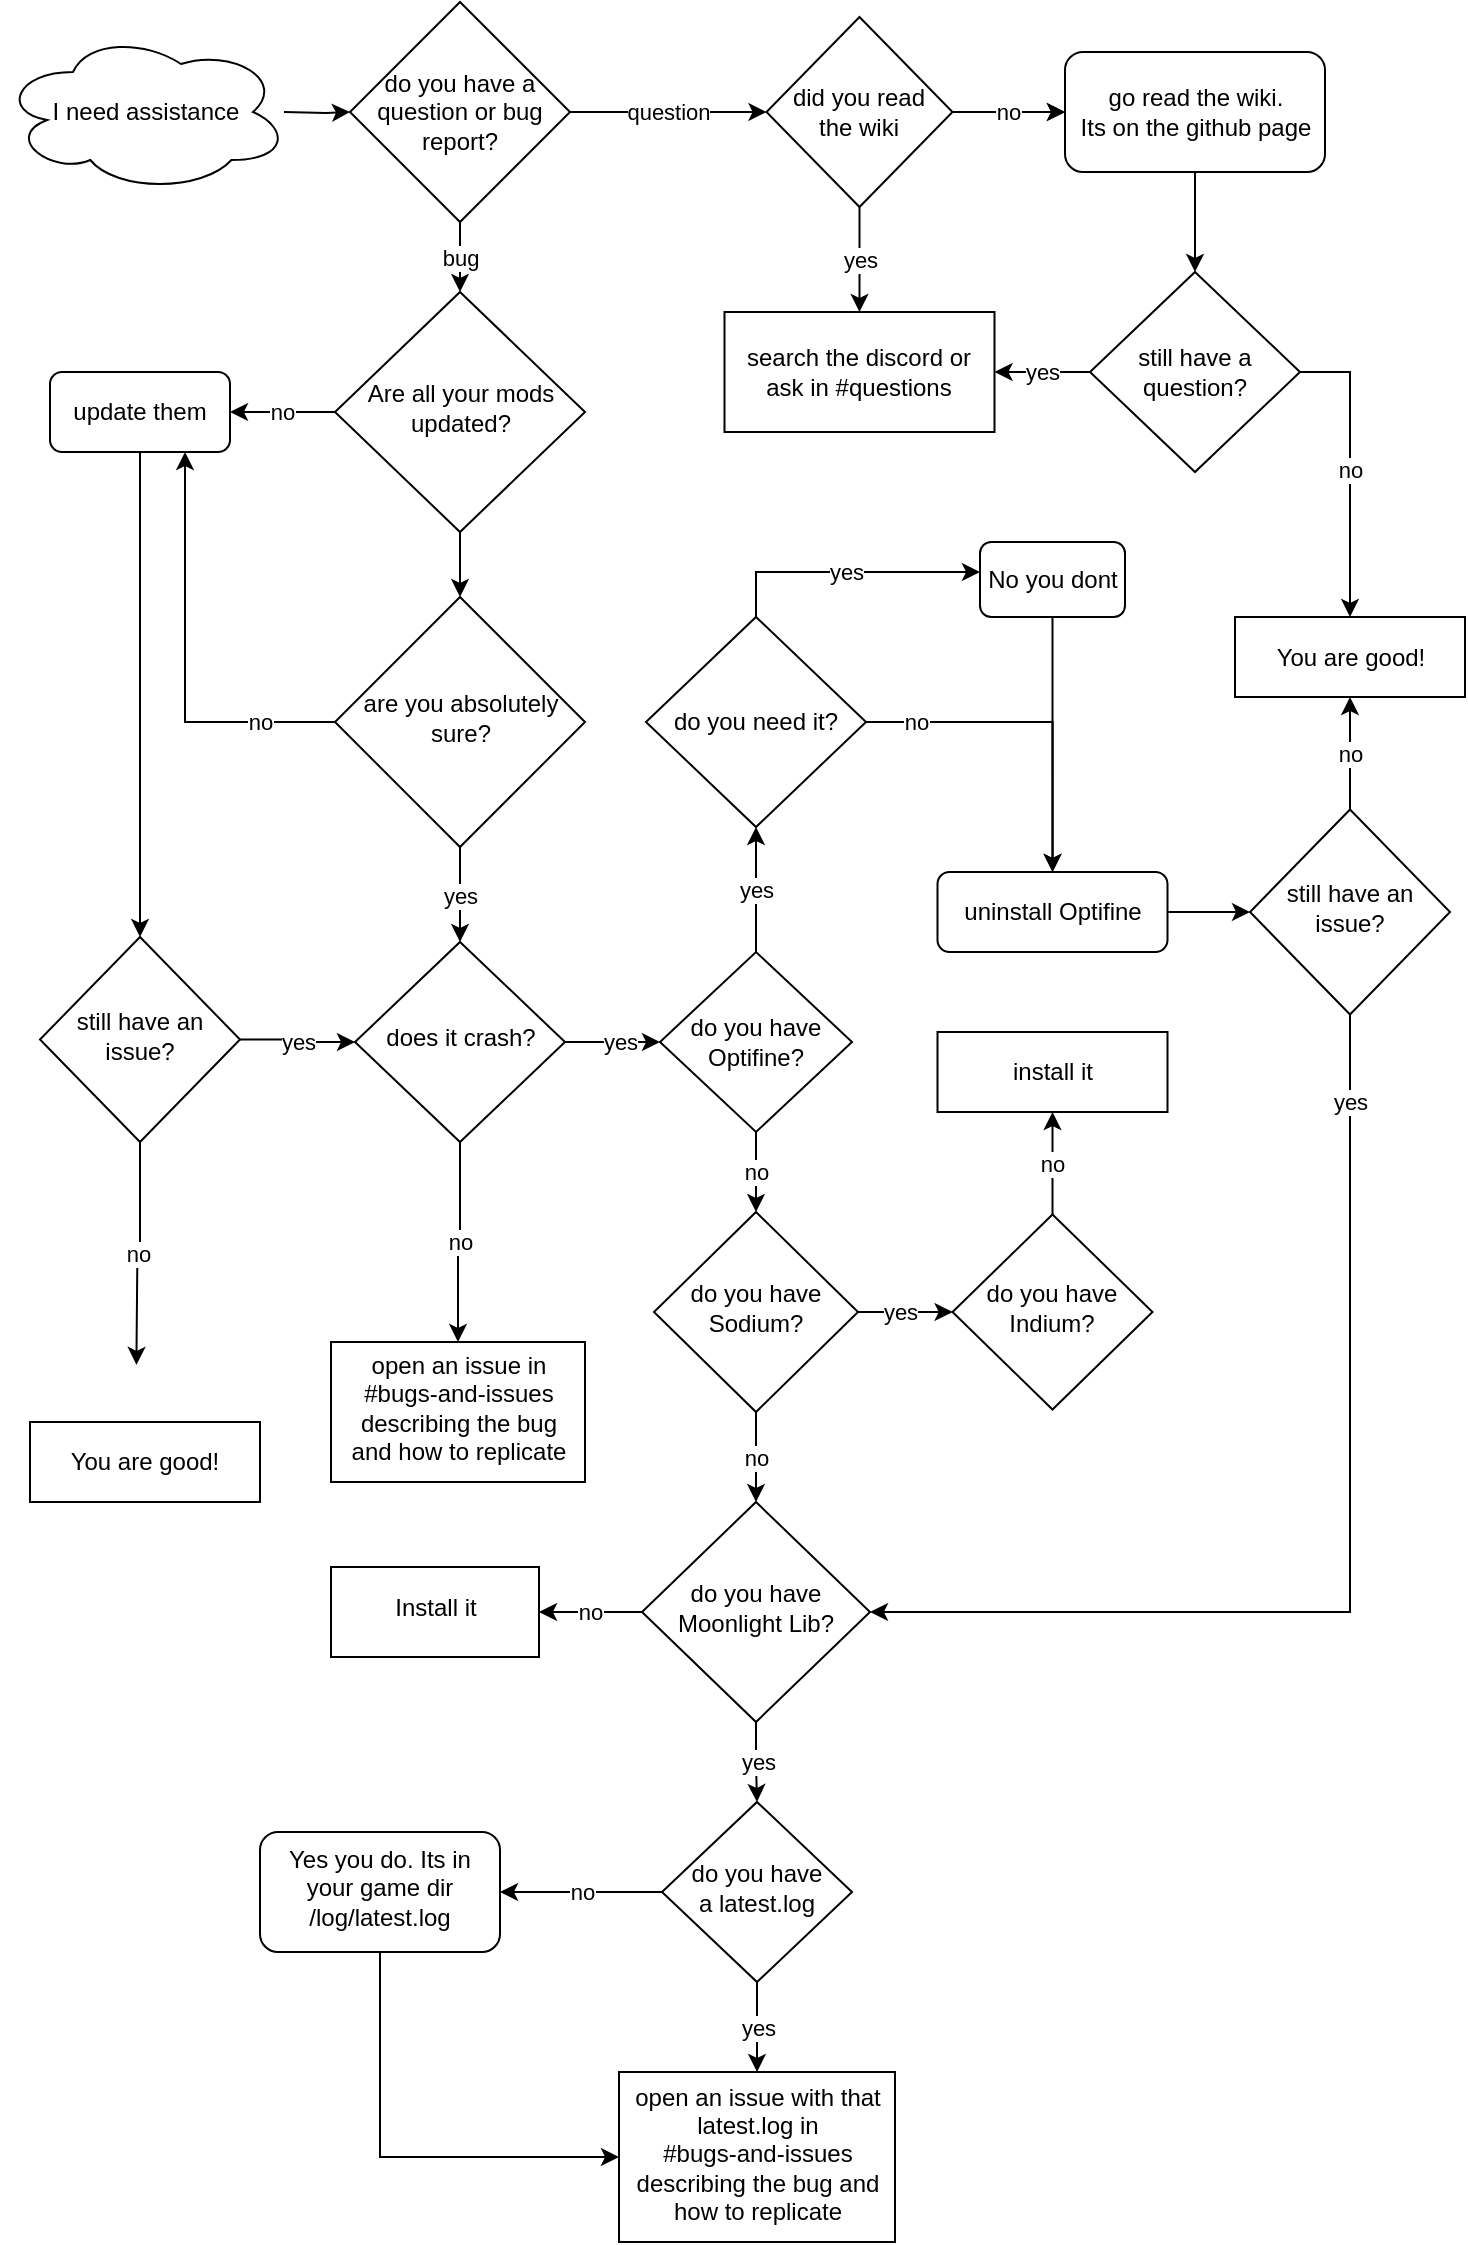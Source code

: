 <mxfile version="21.6.8" type="github">
  <diagram id="C5RBs43oDa-KdzZeNtuy" name="Page-1">
    <mxGraphModel dx="1050" dy="579" grid="1" gridSize="10" guides="1" tooltips="1" connect="1" arrows="1" fold="1" page="1" pageScale="1" pageWidth="827" pageHeight="1169" math="0" shadow="0">
      <root>
        <mxCell id="WIyWlLk6GJQsqaUBKTNV-0" />
        <mxCell id="WIyWlLk6GJQsqaUBKTNV-1" parent="WIyWlLk6GJQsqaUBKTNV-0" />
        <mxCell id="VwTX3nOfph4eVQ38K2cx-6" value="no" style="edgeStyle=orthogonalEdgeStyle;rounded=0;orthogonalLoop=1;jettySize=auto;html=1;" parent="WIyWlLk6GJQsqaUBKTNV-1" source="WIyWlLk6GJQsqaUBKTNV-6" target="VwTX3nOfph4eVQ38K2cx-5" edge="1">
          <mxGeometry relative="1" as="geometry">
            <mxPoint as="offset" />
          </mxGeometry>
        </mxCell>
        <mxCell id="VwTX3nOfph4eVQ38K2cx-63" value="" style="edgeStyle=orthogonalEdgeStyle;rounded=0;orthogonalLoop=1;jettySize=auto;html=1;" parent="WIyWlLk6GJQsqaUBKTNV-1" source="WIyWlLk6GJQsqaUBKTNV-6" target="VwTX3nOfph4eVQ38K2cx-62" edge="1">
          <mxGeometry relative="1" as="geometry" />
        </mxCell>
        <mxCell id="WIyWlLk6GJQsqaUBKTNV-6" value="Are all your mods updated?" style="rhombus;whiteSpace=wrap;html=1;shadow=0;fontFamily=Helvetica;fontSize=12;align=center;strokeWidth=1;spacing=6;spacingTop=-4;" parent="WIyWlLk6GJQsqaUBKTNV-1" vertex="1">
          <mxGeometry x="204.5" y="180" width="125" height="120" as="geometry" />
        </mxCell>
        <mxCell id="VwTX3nOfph4eVQ38K2cx-48" value="no" style="edgeStyle=orthogonalEdgeStyle;rounded=0;orthogonalLoop=1;jettySize=auto;html=1;exitX=0.5;exitY=1;exitDx=0;exitDy=0;entryX=0.506;entryY=-0.089;entryDx=0;entryDy=0;entryPerimeter=0;" parent="WIyWlLk6GJQsqaUBKTNV-1" source="WIyWlLk6GJQsqaUBKTNV-10" edge="1">
          <mxGeometry relative="1" as="geometry">
            <mxPoint x="105.19" y="716.44" as="targetPoint" />
          </mxGeometry>
        </mxCell>
        <mxCell id="VwTX3nOfph4eVQ38K2cx-54" value="yes" style="edgeStyle=orthogonalEdgeStyle;rounded=0;orthogonalLoop=1;jettySize=auto;html=1;" parent="WIyWlLk6GJQsqaUBKTNV-1" source="WIyWlLk6GJQsqaUBKTNV-10" target="VwTX3nOfph4eVQ38K2cx-50" edge="1">
          <mxGeometry relative="1" as="geometry" />
        </mxCell>
        <mxCell id="WIyWlLk6GJQsqaUBKTNV-10" value="still have an issue?" style="rhombus;whiteSpace=wrap;html=1;shadow=0;fontFamily=Helvetica;fontSize=12;align=center;strokeWidth=1;spacing=6;spacingTop=-4;" parent="WIyWlLk6GJQsqaUBKTNV-1" vertex="1">
          <mxGeometry x="57" y="502.5" width="100" height="102.5" as="geometry" />
        </mxCell>
        <mxCell id="ZeerBbYjUcabNr0M9w9L-1" value="no" style="edgeStyle=orthogonalEdgeStyle;rounded=0;orthogonalLoop=1;jettySize=auto;html=1;exitX=1;exitY=0.5;exitDx=0;exitDy=0;entryX=0.5;entryY=0;entryDx=0;entryDy=0;" parent="WIyWlLk6GJQsqaUBKTNV-1" source="VwTX3nOfph4eVQ38K2cx-0" target="VwTX3nOfph4eVQ38K2cx-15" edge="1">
          <mxGeometry x="-0.703" relative="1" as="geometry">
            <mxPoint as="offset" />
          </mxGeometry>
        </mxCell>
        <mxCell id="VwTX3nOfph4eVQ38K2cx-0" value="do you need it?" style="rhombus;whiteSpace=wrap;html=1;" parent="WIyWlLk6GJQsqaUBKTNV-1" vertex="1">
          <mxGeometry x="360" y="342.5" width="110" height="105" as="geometry" />
        </mxCell>
        <mxCell id="VwTX3nOfph4eVQ38K2cx-10" value="" style="edgeStyle=orthogonalEdgeStyle;rounded=0;orthogonalLoop=1;jettySize=auto;html=1;" parent="WIyWlLk6GJQsqaUBKTNV-1" source="VwTX3nOfph4eVQ38K2cx-5" target="WIyWlLk6GJQsqaUBKTNV-10" edge="1">
          <mxGeometry relative="1" as="geometry" />
        </mxCell>
        <mxCell id="VwTX3nOfph4eVQ38K2cx-5" value="update them" style="rounded=1;whiteSpace=wrap;html=1;fontSize=12;glass=0;strokeWidth=1;shadow=0;" parent="WIyWlLk6GJQsqaUBKTNV-1" vertex="1">
          <mxGeometry x="62" y="220" width="90" height="40" as="geometry" />
        </mxCell>
        <mxCell id="VwTX3nOfph4eVQ38K2cx-60" value="no" style="edgeStyle=orthogonalEdgeStyle;rounded=0;orthogonalLoop=1;jettySize=auto;html=1;" parent="WIyWlLk6GJQsqaUBKTNV-1" source="VwTX3nOfph4eVQ38K2cx-11" target="VwTX3nOfph4eVQ38K2cx-32" edge="1">
          <mxGeometry relative="1" as="geometry" />
        </mxCell>
        <mxCell id="VwTX3nOfph4eVQ38K2cx-71" value="yes" style="edgeStyle=orthogonalEdgeStyle;rounded=0;orthogonalLoop=1;jettySize=auto;html=1;" parent="WIyWlLk6GJQsqaUBKTNV-1" source="VwTX3nOfph4eVQ38K2cx-11" target="VwTX3nOfph4eVQ38K2cx-0" edge="1">
          <mxGeometry relative="1" as="geometry" />
        </mxCell>
        <mxCell id="VwTX3nOfph4eVQ38K2cx-11" value="do you have Optifine?" style="rhombus;whiteSpace=wrap;html=1;" parent="WIyWlLk6GJQsqaUBKTNV-1" vertex="1">
          <mxGeometry x="367" y="510" width="96" height="90" as="geometry" />
        </mxCell>
        <mxCell id="VwTX3nOfph4eVQ38K2cx-77" style="edgeStyle=orthogonalEdgeStyle;rounded=0;orthogonalLoop=1;jettySize=auto;html=1;entryX=0;entryY=0.5;entryDx=0;entryDy=0;" parent="WIyWlLk6GJQsqaUBKTNV-1" source="VwTX3nOfph4eVQ38K2cx-15" target="VwTX3nOfph4eVQ38K2cx-76" edge="1">
          <mxGeometry relative="1" as="geometry" />
        </mxCell>
        <mxCell id="VwTX3nOfph4eVQ38K2cx-15" value="uninstall Optifine" style="rounded=1;whiteSpace=wrap;html=1;" parent="WIyWlLk6GJQsqaUBKTNV-1" vertex="1">
          <mxGeometry x="505.75" y="470" width="115" height="40" as="geometry" />
        </mxCell>
        <mxCell id="VwTX3nOfph4eVQ38K2cx-72" style="edgeStyle=orthogonalEdgeStyle;rounded=0;orthogonalLoop=1;jettySize=auto;html=1;" parent="WIyWlLk6GJQsqaUBKTNV-1" source="VwTX3nOfph4eVQ38K2cx-19" target="VwTX3nOfph4eVQ38K2cx-15" edge="1">
          <mxGeometry relative="1" as="geometry" />
        </mxCell>
        <mxCell id="VwTX3nOfph4eVQ38K2cx-19" value="No you dont" style="rounded=1;whiteSpace=wrap;html=1;" parent="WIyWlLk6GJQsqaUBKTNV-1" vertex="1">
          <mxGeometry x="527" y="305" width="72.5" height="37.5" as="geometry" />
        </mxCell>
        <mxCell id="VwTX3nOfph4eVQ38K2cx-36" value="yes" style="edgeStyle=orthogonalEdgeStyle;rounded=0;orthogonalLoop=1;jettySize=auto;html=1;" parent="WIyWlLk6GJQsqaUBKTNV-1" source="VwTX3nOfph4eVQ38K2cx-32" target="VwTX3nOfph4eVQ38K2cx-34" edge="1">
          <mxGeometry x="-0.111" relative="1" as="geometry">
            <mxPoint as="offset" />
          </mxGeometry>
        </mxCell>
        <mxCell id="ZeerBbYjUcabNr0M9w9L-3" value="no" style="edgeStyle=orthogonalEdgeStyle;rounded=0;orthogonalLoop=1;jettySize=auto;html=1;" parent="WIyWlLk6GJQsqaUBKTNV-1" source="VwTX3nOfph4eVQ38K2cx-32" target="ZeerBbYjUcabNr0M9w9L-2" edge="1">
          <mxGeometry relative="1" as="geometry" />
        </mxCell>
        <mxCell id="VwTX3nOfph4eVQ38K2cx-32" value="do you have Sodium?" style="rhombus;whiteSpace=wrap;html=1;shadow=0;fontFamily=Helvetica;fontSize=12;align=center;strokeWidth=1;spacing=6;spacingTop=-4;" parent="WIyWlLk6GJQsqaUBKTNV-1" vertex="1">
          <mxGeometry x="364" y="640" width="102" height="100" as="geometry" />
        </mxCell>
        <mxCell id="VwTX3nOfph4eVQ38K2cx-75" value="no" style="edgeStyle=orthogonalEdgeStyle;rounded=0;orthogonalLoop=1;jettySize=auto;html=1;entryX=0.5;entryY=1;entryDx=0;entryDy=0;" parent="WIyWlLk6GJQsqaUBKTNV-1" source="VwTX3nOfph4eVQ38K2cx-34" target="VwTX3nOfph4eVQ38K2cx-116" edge="1">
          <mxGeometry relative="1" as="geometry">
            <mxPoint x="563.25" y="590" as="targetPoint" />
          </mxGeometry>
        </mxCell>
        <mxCell id="VwTX3nOfph4eVQ38K2cx-34" value="do you have Indium?" style="rhombus;whiteSpace=wrap;html=1;shadow=0;fontFamily=Helvetica;fontSize=12;align=center;strokeWidth=1;spacing=6;spacingTop=-4;" parent="WIyWlLk6GJQsqaUBKTNV-1" vertex="1">
          <mxGeometry x="513.25" y="641.25" width="100" height="97.5" as="geometry" />
        </mxCell>
        <mxCell id="VwTX3nOfph4eVQ38K2cx-93" value="yes" style="edgeStyle=orthogonalEdgeStyle;rounded=0;orthogonalLoop=1;jettySize=auto;html=1;" parent="WIyWlLk6GJQsqaUBKTNV-1" source="VwTX3nOfph4eVQ38K2cx-41" target="VwTX3nOfph4eVQ38K2cx-89" edge="1">
          <mxGeometry relative="1" as="geometry" />
        </mxCell>
        <mxCell id="ZeerBbYjUcabNr0M9w9L-7" value="no" style="edgeStyle=orthogonalEdgeStyle;rounded=0;orthogonalLoop=1;jettySize=auto;html=1;" parent="WIyWlLk6GJQsqaUBKTNV-1" source="VwTX3nOfph4eVQ38K2cx-41" target="VwTX3nOfph4eVQ38K2cx-80" edge="1">
          <mxGeometry relative="1" as="geometry" />
        </mxCell>
        <mxCell id="VwTX3nOfph4eVQ38K2cx-41" value="do you have&lt;br&gt;a latest.log" style="rhombus;whiteSpace=wrap;html=1;shadow=0;fontFamily=Helvetica;fontSize=12;align=center;strokeWidth=1;spacing=6;spacingTop=-4;" parent="WIyWlLk6GJQsqaUBKTNV-1" vertex="1">
          <mxGeometry x="368" y="935" width="95" height="90" as="geometry" />
        </mxCell>
        <mxCell id="VwTX3nOfph4eVQ38K2cx-58" value="yes" style="edgeStyle=orthogonalEdgeStyle;rounded=0;orthogonalLoop=1;jettySize=auto;html=1;" parent="WIyWlLk6GJQsqaUBKTNV-1" source="VwTX3nOfph4eVQ38K2cx-50" target="VwTX3nOfph4eVQ38K2cx-11" edge="1">
          <mxGeometry x="0.143" relative="1" as="geometry">
            <mxPoint as="offset" />
          </mxGeometry>
        </mxCell>
        <mxCell id="VwTX3nOfph4eVQ38K2cx-85" value="no" style="edgeStyle=orthogonalEdgeStyle;rounded=0;orthogonalLoop=1;jettySize=auto;html=1;entryX=0.5;entryY=0;entryDx=0;entryDy=0;" parent="WIyWlLk6GJQsqaUBKTNV-1" source="VwTX3nOfph4eVQ38K2cx-50" target="VwTX3nOfph4eVQ38K2cx-96" edge="1">
          <mxGeometry relative="1" as="geometry">
            <mxPoint x="259.5" y="685" as="targetPoint" />
          </mxGeometry>
        </mxCell>
        <mxCell id="VwTX3nOfph4eVQ38K2cx-50" value="does it crash?" style="rhombus;whiteSpace=wrap;html=1;shadow=0;fontFamily=Helvetica;fontSize=12;align=center;strokeWidth=1;spacing=6;spacingTop=-4;" parent="WIyWlLk6GJQsqaUBKTNV-1" vertex="1">
          <mxGeometry x="214.5" y="505" width="105" height="100" as="geometry" />
        </mxCell>
        <mxCell id="VwTX3nOfph4eVQ38K2cx-64" value="yes" style="edgeStyle=orthogonalEdgeStyle;rounded=0;orthogonalLoop=1;jettySize=auto;html=1;" parent="WIyWlLk6GJQsqaUBKTNV-1" source="VwTX3nOfph4eVQ38K2cx-62" target="VwTX3nOfph4eVQ38K2cx-50" edge="1">
          <mxGeometry relative="1" as="geometry" />
        </mxCell>
        <mxCell id="VwTX3nOfph4eVQ38K2cx-65" value="no" style="edgeStyle=orthogonalEdgeStyle;rounded=0;orthogonalLoop=1;jettySize=auto;html=1;entryX=0.75;entryY=1;entryDx=0;entryDy=0;" parent="WIyWlLk6GJQsqaUBKTNV-1" source="VwTX3nOfph4eVQ38K2cx-62" target="VwTX3nOfph4eVQ38K2cx-5" edge="1">
          <mxGeometry x="-0.636" relative="1" as="geometry">
            <mxPoint as="offset" />
          </mxGeometry>
        </mxCell>
        <mxCell id="VwTX3nOfph4eVQ38K2cx-62" value="are you absolutely sure?" style="rhombus;whiteSpace=wrap;html=1;shadow=0;fontFamily=Helvetica;fontSize=12;align=center;strokeWidth=1;spacing=6;spacingTop=-4;" parent="WIyWlLk6GJQsqaUBKTNV-1" vertex="1">
          <mxGeometry x="204.5" y="332.5" width="125" height="125" as="geometry" />
        </mxCell>
        <mxCell id="VwTX3nOfph4eVQ38K2cx-70" value="yes" style="endArrow=classic;html=1;rounded=0;exitX=0.5;exitY=0;exitDx=0;exitDy=0;" parent="WIyWlLk6GJQsqaUBKTNV-1" source="VwTX3nOfph4eVQ38K2cx-0" edge="1">
          <mxGeometry width="50" height="50" relative="1" as="geometry">
            <mxPoint x="477" y="370" as="sourcePoint" />
            <mxPoint x="527" y="320" as="targetPoint" />
            <Array as="points">
              <mxPoint x="415" y="320" />
              <mxPoint x="472" y="320" />
            </Array>
          </mxGeometry>
        </mxCell>
        <mxCell id="VwTX3nOfph4eVQ38K2cx-83" value="no" style="edgeStyle=orthogonalEdgeStyle;rounded=0;orthogonalLoop=1;jettySize=auto;html=1;entryX=0.5;entryY=1;entryDx=0;entryDy=0;" parent="WIyWlLk6GJQsqaUBKTNV-1" source="VwTX3nOfph4eVQ38K2cx-76" target="VwTX3nOfph4eVQ38K2cx-92" edge="1">
          <mxGeometry relative="1" as="geometry">
            <mxPoint x="712" y="380" as="targetPoint" />
          </mxGeometry>
        </mxCell>
        <mxCell id="ZeerBbYjUcabNr0M9w9L-8" value="yes" style="edgeStyle=orthogonalEdgeStyle;rounded=0;orthogonalLoop=1;jettySize=auto;html=1;entryX=1;entryY=0.5;entryDx=0;entryDy=0;" parent="WIyWlLk6GJQsqaUBKTNV-1" source="VwTX3nOfph4eVQ38K2cx-76" target="ZeerBbYjUcabNr0M9w9L-2" edge="1">
          <mxGeometry x="-0.838" relative="1" as="geometry">
            <Array as="points">
              <mxPoint x="712" y="840" />
            </Array>
            <mxPoint as="offset" />
          </mxGeometry>
        </mxCell>
        <mxCell id="VwTX3nOfph4eVQ38K2cx-76" value="still have an issue?" style="rhombus;whiteSpace=wrap;html=1;shadow=0;fontFamily=Helvetica;fontSize=12;align=center;strokeWidth=1;spacing=6;spacingTop=-4;" parent="WIyWlLk6GJQsqaUBKTNV-1" vertex="1">
          <mxGeometry x="662" y="438.75" width="100" height="102.5" as="geometry" />
        </mxCell>
        <mxCell id="ZeerBbYjUcabNr0M9w9L-12" style="edgeStyle=orthogonalEdgeStyle;rounded=0;orthogonalLoop=1;jettySize=auto;html=1;entryX=0;entryY=0.5;entryDx=0;entryDy=0;" parent="WIyWlLk6GJQsqaUBKTNV-1" source="VwTX3nOfph4eVQ38K2cx-80" target="VwTX3nOfph4eVQ38K2cx-89" edge="1">
          <mxGeometry relative="1" as="geometry">
            <Array as="points">
              <mxPoint x="227" y="1113" />
            </Array>
          </mxGeometry>
        </mxCell>
        <mxCell id="VwTX3nOfph4eVQ38K2cx-80" value="Yes you do. Its in your game dir /log/latest.log" style="rounded=1;whiteSpace=wrap;html=1;shadow=0;strokeWidth=1;spacing=6;spacingTop=-4;" parent="WIyWlLk6GJQsqaUBKTNV-1" vertex="1">
          <mxGeometry x="167" y="950" width="120" height="60" as="geometry" />
        </mxCell>
        <mxCell id="VwTX3nOfph4eVQ38K2cx-89" value="open an issue with that latest.log in&lt;br&gt;#bugs-and-issues&lt;br&gt;describing the bug and how to replicate" style="whiteSpace=wrap;html=1;shadow=0;strokeWidth=1;spacing=6;spacingTop=-4;" parent="WIyWlLk6GJQsqaUBKTNV-1" vertex="1">
          <mxGeometry x="346.5" y="1070" width="138" height="85" as="geometry" />
        </mxCell>
        <mxCell id="VwTX3nOfph4eVQ38K2cx-91" value="You are good!" style="rounded=0;whiteSpace=wrap;html=1;" parent="WIyWlLk6GJQsqaUBKTNV-1" vertex="1">
          <mxGeometry x="52" y="745" width="115" height="40" as="geometry" />
        </mxCell>
        <mxCell id="VwTX3nOfph4eVQ38K2cx-92" value="You are good!" style="rounded=0;whiteSpace=wrap;html=1;" parent="WIyWlLk6GJQsqaUBKTNV-1" vertex="1">
          <mxGeometry x="654.5" y="342.5" width="115" height="40" as="geometry" />
        </mxCell>
        <mxCell id="VwTX3nOfph4eVQ38K2cx-96" value="open an issue in&lt;br&gt;#bugs-and-issues&lt;br&gt;describing the bug and how to replicate" style="whiteSpace=wrap;html=1;shadow=0;strokeWidth=1;spacing=6;spacingTop=-4;" parent="WIyWlLk6GJQsqaUBKTNV-1" vertex="1">
          <mxGeometry x="202.5" y="705" width="127" height="70" as="geometry" />
        </mxCell>
        <mxCell id="ZeerBbYjUcabNr0M9w9L-0" value="" style="edgeStyle=orthogonalEdgeStyle;rounded=0;orthogonalLoop=1;jettySize=auto;html=1;" parent="WIyWlLk6GJQsqaUBKTNV-1" target="VwTX3nOfph4eVQ38K2cx-99" edge="1">
          <mxGeometry relative="1" as="geometry">
            <mxPoint x="179" y="90" as="sourcePoint" />
          </mxGeometry>
        </mxCell>
        <mxCell id="VwTX3nOfph4eVQ38K2cx-98" value="I need assistance" style="ellipse;shape=cloud;whiteSpace=wrap;html=1;" parent="WIyWlLk6GJQsqaUBKTNV-1" vertex="1">
          <mxGeometry x="37.5" y="50" width="144" height="80" as="geometry" />
        </mxCell>
        <mxCell id="VwTX3nOfph4eVQ38K2cx-100" value="bug" style="edgeStyle=orthogonalEdgeStyle;rounded=0;orthogonalLoop=1;jettySize=auto;html=1;" parent="WIyWlLk6GJQsqaUBKTNV-1" source="VwTX3nOfph4eVQ38K2cx-99" target="WIyWlLk6GJQsqaUBKTNV-6" edge="1">
          <mxGeometry relative="1" as="geometry" />
        </mxCell>
        <mxCell id="VwTX3nOfph4eVQ38K2cx-102" value="question" style="edgeStyle=orthogonalEdgeStyle;rounded=0;orthogonalLoop=1;jettySize=auto;html=1;" parent="WIyWlLk6GJQsqaUBKTNV-1" source="VwTX3nOfph4eVQ38K2cx-99" target="VwTX3nOfph4eVQ38K2cx-101" edge="1">
          <mxGeometry relative="1" as="geometry" />
        </mxCell>
        <mxCell id="VwTX3nOfph4eVQ38K2cx-99" value="do you have a question or bug report?" style="rhombus;whiteSpace=wrap;html=1;" parent="WIyWlLk6GJQsqaUBKTNV-1" vertex="1">
          <mxGeometry x="212" y="35" width="110" height="110" as="geometry" />
        </mxCell>
        <mxCell id="VwTX3nOfph4eVQ38K2cx-108" value="" style="edgeStyle=orthogonalEdgeStyle;rounded=0;orthogonalLoop=1;jettySize=auto;html=1;" parent="WIyWlLk6GJQsqaUBKTNV-1" source="VwTX3nOfph4eVQ38K2cx-101" target="VwTX3nOfph4eVQ38K2cx-107" edge="1">
          <mxGeometry relative="1" as="geometry" />
        </mxCell>
        <mxCell id="VwTX3nOfph4eVQ38K2cx-113" value="yes" style="edgeStyle=orthogonalEdgeStyle;rounded=0;orthogonalLoop=1;jettySize=auto;html=1;" parent="WIyWlLk6GJQsqaUBKTNV-1" source="VwTX3nOfph4eVQ38K2cx-101" target="VwTX3nOfph4eVQ38K2cx-111" edge="1">
          <mxGeometry relative="1" as="geometry" />
        </mxCell>
        <mxCell id="VwTX3nOfph4eVQ38K2cx-115" value="no" style="edgeStyle=orthogonalEdgeStyle;rounded=0;orthogonalLoop=1;jettySize=auto;html=1;" parent="WIyWlLk6GJQsqaUBKTNV-1" source="VwTX3nOfph4eVQ38K2cx-101" target="VwTX3nOfph4eVQ38K2cx-107" edge="1">
          <mxGeometry relative="1" as="geometry" />
        </mxCell>
        <mxCell id="VwTX3nOfph4eVQ38K2cx-101" value="did you read &lt;br&gt;the wiki" style="rhombus;whiteSpace=wrap;html=1;" parent="WIyWlLk6GJQsqaUBKTNV-1" vertex="1">
          <mxGeometry x="420.25" y="42.5" width="93" height="95" as="geometry" />
        </mxCell>
        <mxCell id="VwTX3nOfph4eVQ38K2cx-110" value="" style="edgeStyle=orthogonalEdgeStyle;rounded=0;orthogonalLoop=1;jettySize=auto;html=1;" parent="WIyWlLk6GJQsqaUBKTNV-1" source="VwTX3nOfph4eVQ38K2cx-107" target="VwTX3nOfph4eVQ38K2cx-109" edge="1">
          <mxGeometry relative="1" as="geometry" />
        </mxCell>
        <mxCell id="VwTX3nOfph4eVQ38K2cx-107" value="go read the wiki.&lt;br&gt;Its on the github page" style="rounded=1;whiteSpace=wrap;html=1;" parent="WIyWlLk6GJQsqaUBKTNV-1" vertex="1">
          <mxGeometry x="569.5" y="60" width="130" height="60" as="geometry" />
        </mxCell>
        <mxCell id="VwTX3nOfph4eVQ38K2cx-112" value="yes" style="edgeStyle=orthogonalEdgeStyle;rounded=0;orthogonalLoop=1;jettySize=auto;html=1;" parent="WIyWlLk6GJQsqaUBKTNV-1" source="VwTX3nOfph4eVQ38K2cx-109" target="VwTX3nOfph4eVQ38K2cx-111" edge="1">
          <mxGeometry relative="1" as="geometry" />
        </mxCell>
        <mxCell id="VwTX3nOfph4eVQ38K2cx-114" value="no" style="edgeStyle=orthogonalEdgeStyle;rounded=0;orthogonalLoop=1;jettySize=auto;html=1;exitX=1;exitY=0.5;exitDx=0;exitDy=0;entryX=0.5;entryY=0;entryDx=0;entryDy=0;" parent="WIyWlLk6GJQsqaUBKTNV-1" source="VwTX3nOfph4eVQ38K2cx-109" target="VwTX3nOfph4eVQ38K2cx-92" edge="1">
          <mxGeometry relative="1" as="geometry" />
        </mxCell>
        <mxCell id="VwTX3nOfph4eVQ38K2cx-109" value="still have a question?" style="rhombus;whiteSpace=wrap;html=1;" parent="WIyWlLk6GJQsqaUBKTNV-1" vertex="1">
          <mxGeometry x="582" y="170" width="105" height="100" as="geometry" />
        </mxCell>
        <mxCell id="VwTX3nOfph4eVQ38K2cx-111" value="search the discord or ask in #questions" style="whiteSpace=wrap;html=1;" parent="WIyWlLk6GJQsqaUBKTNV-1" vertex="1">
          <mxGeometry x="399.25" y="190" width="135" height="60" as="geometry" />
        </mxCell>
        <mxCell id="VwTX3nOfph4eVQ38K2cx-116" value="install it" style="rounded=0;whiteSpace=wrap;html=1;" parent="WIyWlLk6GJQsqaUBKTNV-1" vertex="1">
          <mxGeometry x="505.75" y="550" width="115" height="40" as="geometry" />
        </mxCell>
        <mxCell id="ZeerBbYjUcabNr0M9w9L-5" value="no" style="edgeStyle=orthogonalEdgeStyle;rounded=0;orthogonalLoop=1;jettySize=auto;html=1;" parent="WIyWlLk6GJQsqaUBKTNV-1" source="ZeerBbYjUcabNr0M9w9L-2" target="ZeerBbYjUcabNr0M9w9L-4" edge="1">
          <mxGeometry relative="1" as="geometry" />
        </mxCell>
        <mxCell id="ZeerBbYjUcabNr0M9w9L-6" value="yes" style="edgeStyle=orthogonalEdgeStyle;rounded=0;orthogonalLoop=1;jettySize=auto;html=1;" parent="WIyWlLk6GJQsqaUBKTNV-1" source="ZeerBbYjUcabNr0M9w9L-2" target="VwTX3nOfph4eVQ38K2cx-41" edge="1">
          <mxGeometry relative="1" as="geometry" />
        </mxCell>
        <mxCell id="ZeerBbYjUcabNr0M9w9L-2" value="do you have&lt;br&gt;Moonlight Lib?" style="rhombus;whiteSpace=wrap;html=1;shadow=0;fontFamily=Helvetica;fontSize=12;align=center;strokeWidth=1;spacing=6;spacingTop=-4;" parent="WIyWlLk6GJQsqaUBKTNV-1" vertex="1">
          <mxGeometry x="358" y="785" width="114" height="110" as="geometry" />
        </mxCell>
        <mxCell id="ZeerBbYjUcabNr0M9w9L-4" value="Install it" style="whiteSpace=wrap;html=1;shadow=0;strokeWidth=1;spacing=6;spacingTop=-4;" parent="WIyWlLk6GJQsqaUBKTNV-1" vertex="1">
          <mxGeometry x="202.5" y="817.5" width="104" height="45" as="geometry" />
        </mxCell>
      </root>
    </mxGraphModel>
  </diagram>
</mxfile>
